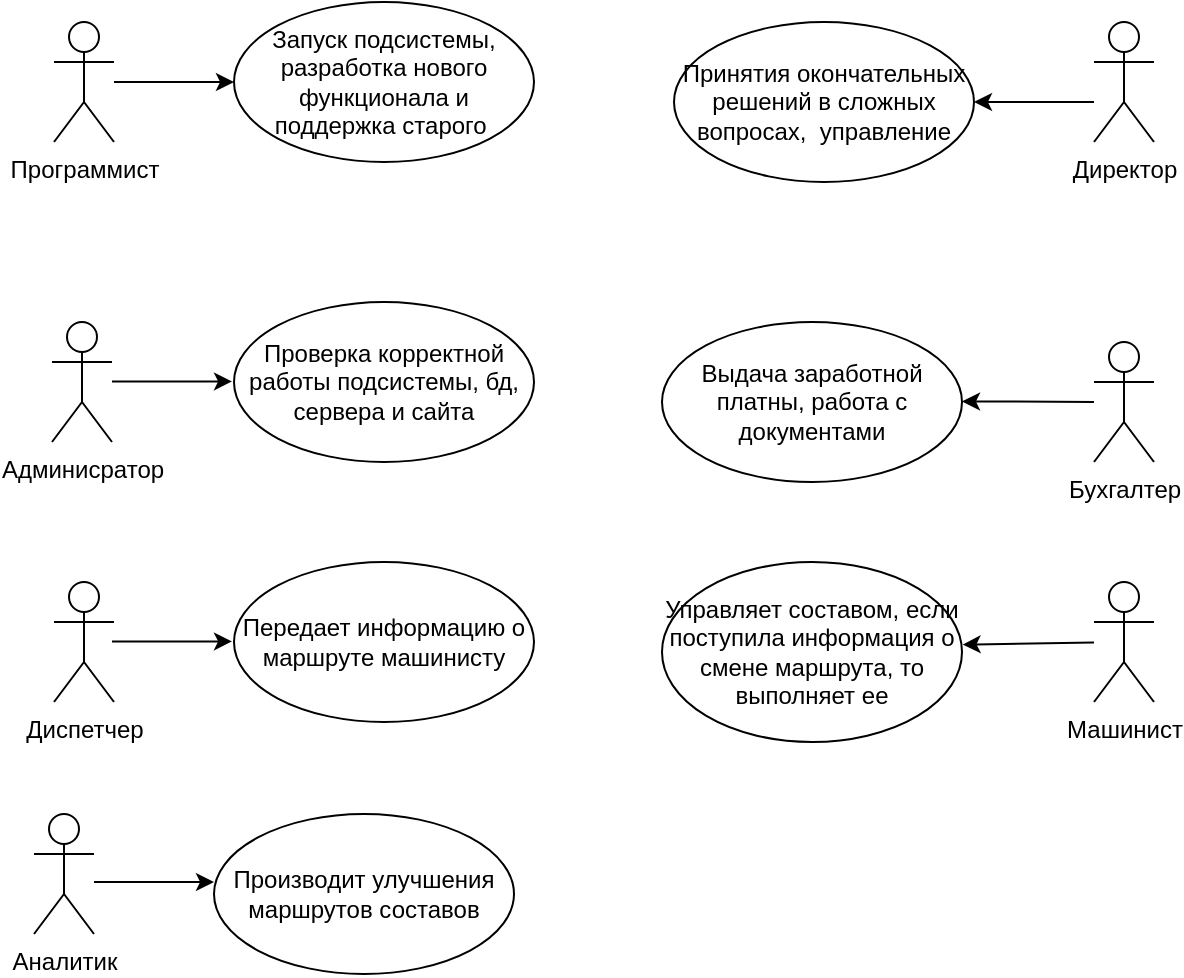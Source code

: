 <mxfile version="13.1.3" type="device"><diagram name="Страница-1" id="Страница-1"><mxGraphModel dx="988" dy="524" grid="1" gridSize="10" guides="1" tooltips="1" connect="1" arrows="1" fold="1" page="1" pageScale="1" pageWidth="827" pageHeight="1169" math="0" shadow="0"><root><mxCell id="0"/><mxCell id="1" value="Соединительная линия" parent="0"/><mxCell id="EvlSjfHNskieTQf4NKZL-49" value="Программист" style="shape=umlActor;verticalLabelPosition=bottom;labelBackgroundColor=#ffffff;verticalAlign=top;html=1;outlineConnect=0;" vertex="1" parent="1"><mxGeometry x="110" y="40" width="30" height="60" as="geometry"/></mxCell><mxCell id="EvlSjfHNskieTQf4NKZL-50" value="Админисратор" style="shape=umlActor;verticalLabelPosition=bottom;labelBackgroundColor=#ffffff;verticalAlign=top;html=1;outlineConnect=0;" vertex="1" parent="1"><mxGeometry x="109" y="190" width="30" height="60" as="geometry"/></mxCell><mxCell id="EvlSjfHNskieTQf4NKZL-51" value="Диспетчер" style="shape=umlActor;verticalLabelPosition=bottom;labelBackgroundColor=#ffffff;verticalAlign=top;html=1;outlineConnect=0;" vertex="1" parent="1"><mxGeometry x="110" y="320" width="30" height="60" as="geometry"/></mxCell><mxCell id="EvlSjfHNskieTQf4NKZL-52" value="Директор" style="shape=umlActor;verticalLabelPosition=bottom;labelBackgroundColor=#ffffff;verticalAlign=top;html=1;outlineConnect=0;" vertex="1" parent="1"><mxGeometry x="630" y="40" width="30" height="60" as="geometry"/></mxCell><mxCell id="EvlSjfHNskieTQf4NKZL-53" value="Бухгалтер" style="shape=umlActor;verticalLabelPosition=bottom;labelBackgroundColor=#ffffff;verticalAlign=top;html=1;outlineConnect=0;" vertex="1" parent="1"><mxGeometry x="630" y="200" width="30" height="60" as="geometry"/></mxCell><mxCell id="EvlSjfHNskieTQf4NKZL-54" value="Машинист" style="shape=umlActor;verticalLabelPosition=bottom;labelBackgroundColor=#ffffff;verticalAlign=top;html=1;outlineConnect=0;" vertex="1" parent="1"><mxGeometry x="630" y="320" width="30" height="60" as="geometry"/></mxCell><mxCell id="EvlSjfHNskieTQf4NKZL-64" value="" style="endArrow=classic;html=1;" edge="1" parent="1" source="EvlSjfHNskieTQf4NKZL-49"><mxGeometry width="50" height="50" relative="1" as="geometry"><mxPoint x="139" y="70" as="sourcePoint"/><mxPoint x="200" y="70" as="targetPoint"/></mxGeometry></mxCell><mxCell id="EvlSjfHNskieTQf4NKZL-65" value="Запуск подсистемы, разработка нового функционала и поддержка старого&amp;nbsp;" style="ellipse;whiteSpace=wrap;html=1;" vertex="1" parent="1"><mxGeometry x="200" y="30" width="150" height="80" as="geometry"/></mxCell><mxCell id="EvlSjfHNskieTQf4NKZL-66" value="" style="endArrow=classic;html=1;" edge="1" parent="1"><mxGeometry width="50" height="50" relative="1" as="geometry"><mxPoint x="139" y="219.71" as="sourcePoint"/><mxPoint x="199" y="219.71" as="targetPoint"/></mxGeometry></mxCell><mxCell id="EvlSjfHNskieTQf4NKZL-67" value="Проверка корректной работы подсистемы, бд, сервера и сайта" style="ellipse;whiteSpace=wrap;html=1;" vertex="1" parent="1"><mxGeometry x="200" y="180" width="150" height="80" as="geometry"/></mxCell><mxCell id="EvlSjfHNskieTQf4NKZL-68" value="Передает информацию о маршруте машинисту" style="ellipse;whiteSpace=wrap;html=1;" vertex="1" parent="1"><mxGeometry x="200" y="310" width="150" height="80" as="geometry"/></mxCell><mxCell id="EvlSjfHNskieTQf4NKZL-69" value="" style="endArrow=classic;html=1;" edge="1" parent="1"><mxGeometry width="50" height="50" relative="1" as="geometry"><mxPoint x="139" y="349.71" as="sourcePoint"/><mxPoint x="199" y="349.71" as="targetPoint"/></mxGeometry></mxCell><mxCell id="EvlSjfHNskieTQf4NKZL-70" value="Управляет составом, если поступила информация о смене маршрута, то выполняет ее" style="ellipse;whiteSpace=wrap;html=1;" vertex="1" parent="1"><mxGeometry x="414" y="310" width="150" height="90" as="geometry"/></mxCell><mxCell id="EvlSjfHNskieTQf4NKZL-71" value="" style="endArrow=classic;html=1;entryX=1.002;entryY=0.459;entryDx=0;entryDy=0;entryPerimeter=0;" edge="1" parent="1" source="EvlSjfHNskieTQf4NKZL-54" target="EvlSjfHNskieTQf4NKZL-70"><mxGeometry width="50" height="50" relative="1" as="geometry"><mxPoint x="620" y="355" as="sourcePoint"/><mxPoint x="630" y="320" as="targetPoint"/></mxGeometry></mxCell><mxCell id="EvlSjfHNskieTQf4NKZL-73" value="Выдача заработной платны, работа с документами" style="ellipse;whiteSpace=wrap;html=1;" vertex="1" parent="1"><mxGeometry x="414" y="190" width="150" height="80" as="geometry"/></mxCell><mxCell id="EvlSjfHNskieTQf4NKZL-74" value="Принятия окончательных решений в сложных вопросах,&amp;nbsp; управление" style="ellipse;whiteSpace=wrap;html=1;" vertex="1" parent="1"><mxGeometry x="420" y="40" width="150" height="80" as="geometry"/></mxCell><mxCell id="EvlSjfHNskieTQf4NKZL-75" value="" style="endArrow=classic;html=1;entryX=1;entryY=0.5;entryDx=0;entryDy=0;" edge="1" parent="1" target="EvlSjfHNskieTQf4NKZL-74"><mxGeometry width="50" height="50" relative="1" as="geometry"><mxPoint x="630" y="80" as="sourcePoint"/><mxPoint x="680" y="30" as="targetPoint"/></mxGeometry></mxCell><mxCell id="EvlSjfHNskieTQf4NKZL-76" value="" style="endArrow=classic;html=1;entryX=1;entryY=0.5;entryDx=0;entryDy=0;" edge="1" parent="1" source="EvlSjfHNskieTQf4NKZL-53"><mxGeometry width="50" height="50" relative="1" as="geometry"><mxPoint x="624" y="229.71" as="sourcePoint"/><mxPoint x="564" y="229.71" as="targetPoint"/></mxGeometry></mxCell><mxCell id="EvlSjfHNskieTQf4NKZL-79" value="&lt;span style=&quot;color: rgba(0 , 0 , 0 , 0) ; font-family: monospace ; font-size: 0px&quot;&gt;%3CmxGraphModel%3E%3Croot%3E%3CmxCell%20id%3D%220%22%2F%3E%3CmxCell%20id%3D%221%22%20parent%3D%220%22%2F%3E%3CmxCell%20id%3D%222%22%20value%3D%22%D0%94%D0%B8%D1%81%D0%BF%D0%B5%D1%82%D1%87%D0%B5%D1%80%22%20style%3D%22shape%3DumlActor%3BverticalLabelPosition%3Dbottom%3BlabelBackgroundColor%3D%23ffffff%3BverticalAlign%3Dtop%3Bhtml%3D1%3BoutlineConnect%3D0%3B%22%20vertex%3D%221%22%20parent%3D%221%22%3E%3CmxGeometry%20x%3D%22110%22%20y%3D%22320%22%20width%3D%2230%22%20height%3D%2260%22%20as%3D%22geometry%22%2F%3E%3C%2FmxCell%3E%3CmxCell%20id%3D%223%22%20value%3D%22%22%20style%3D%22endArrow%3Dclassic%3Bhtml%3D1%3B%22%20edge%3D%221%22%20parent%3D%221%22%3E%3CmxGeometry%20width%3D%2250%22%20height%3D%2250%22%20relative%3D%221%22%20as%3D%22geometry%22%3E%3CmxPoint%20x%3D%22139%22%20y%3D%22349.71%22%20as%3D%22sourcePoint%22%2F%3E%3CmxPoint%20x%3D%22199%22%20y%3D%22349.71%22%20as%3D%22targetPoint%22%2F%3E%3C%2FmxGeometry%3E%3C%2FmxCell%3E%3C%2Froot%3E%3C%2FmxGraphModel%3E&lt;/span&gt;" style="text;html=1;align=center;verticalAlign=middle;resizable=0;points=[];autosize=1;" vertex="1" parent="1"><mxGeometry x="170" y="496" width="20" height="20" as="geometry"/></mxCell><mxCell id="EvlSjfHNskieTQf4NKZL-80" value="Аналитик" style="shape=umlActor;verticalLabelPosition=bottom;labelBackgroundColor=#ffffff;verticalAlign=top;html=1;outlineConnect=0;" vertex="1" parent="1"><mxGeometry x="100" y="436" width="30" height="60" as="geometry"/></mxCell><mxCell id="EvlSjfHNskieTQf4NKZL-83" value="" style="endArrow=classic;html=1;" edge="1" parent="1"><mxGeometry width="50" height="50" relative="1" as="geometry"><mxPoint x="130" y="470.0" as="sourcePoint"/><mxPoint x="190" y="470.0" as="targetPoint"/></mxGeometry></mxCell><mxCell id="EvlSjfHNskieTQf4NKZL-84" value="Производит улучшения маршрутов составов" style="ellipse;whiteSpace=wrap;html=1;" vertex="1" parent="1"><mxGeometry x="190" y="436" width="150" height="80" as="geometry"/></mxCell></root></mxGraphModel></diagram></mxfile>